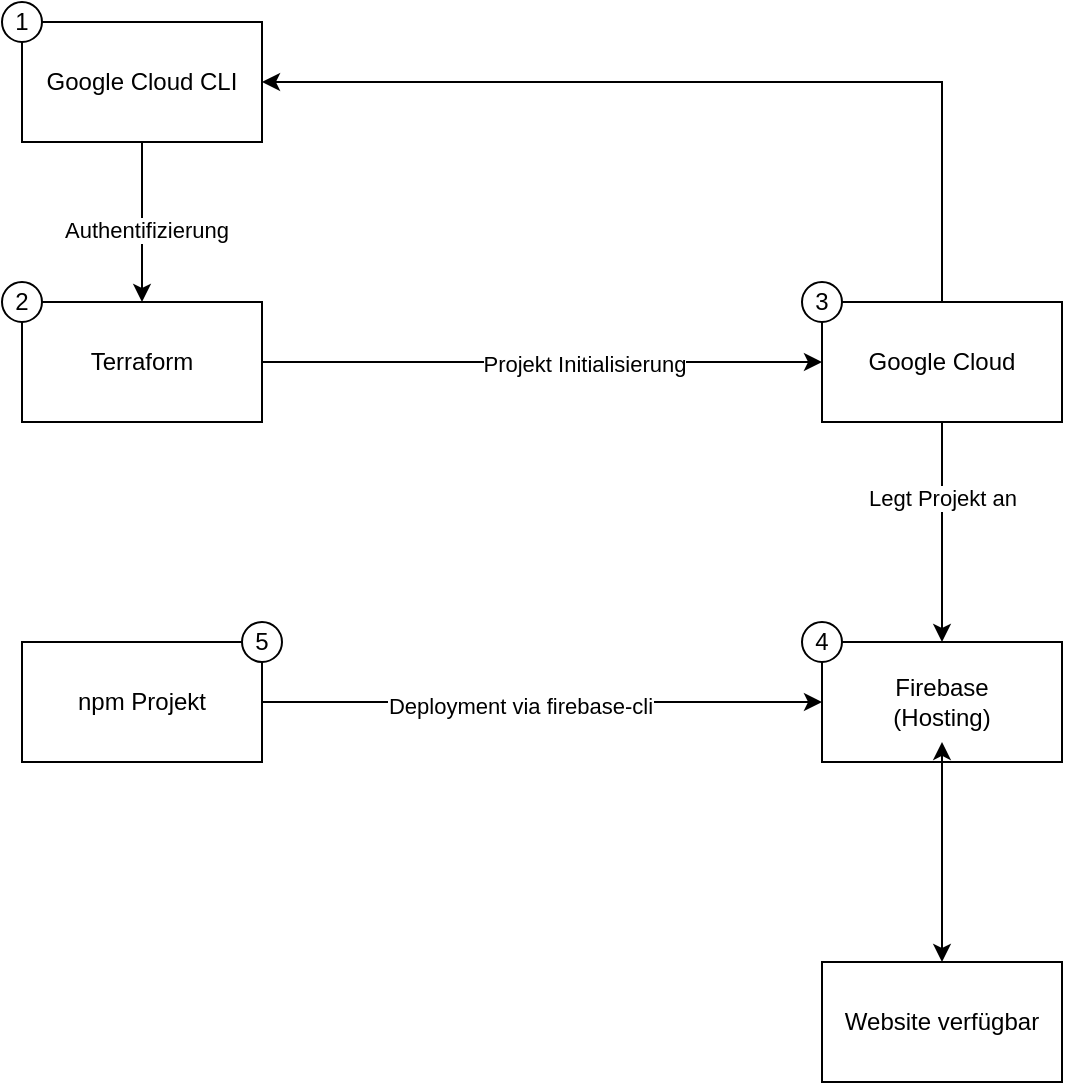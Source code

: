 <mxfile version="24.0.2" type="github">
  <diagram name="Page-1" id="8M24d0M_bvwB77iMiEa7">
    <mxGraphModel dx="2074" dy="1121" grid="1" gridSize="10" guides="1" tooltips="1" connect="1" arrows="1" fold="1" page="1" pageScale="1" pageWidth="827" pageHeight="1169" math="0" shadow="0">
      <root>
        <mxCell id="0" />
        <mxCell id="1" parent="0" />
        <mxCell id="j92I9vUUT_4088bm_M4z-5" style="edgeStyle=orthogonalEdgeStyle;rounded=0;orthogonalLoop=1;jettySize=auto;html=1;entryX=0;entryY=0.5;entryDx=0;entryDy=0;" parent="1" source="j92I9vUUT_4088bm_M4z-1" target="j92I9vUUT_4088bm_M4z-3" edge="1">
          <mxGeometry relative="1" as="geometry" />
        </mxCell>
        <mxCell id="j92I9vUUT_4088bm_M4z-7" value="Projekt Initialisierung" style="edgeLabel;html=1;align=center;verticalAlign=middle;resizable=0;points=[];" parent="j92I9vUUT_4088bm_M4z-5" vertex="1" connectable="0">
          <mxGeometry x="0.15" y="-1" relative="1" as="geometry">
            <mxPoint as="offset" />
          </mxGeometry>
        </mxCell>
        <mxCell id="j92I9vUUT_4088bm_M4z-1" value="Terraform" style="rounded=0;whiteSpace=wrap;html=1;" parent="1" vertex="1">
          <mxGeometry x="120" y="210" width="120" height="60" as="geometry" />
        </mxCell>
        <mxCell id="WAXT94o-7qJCP6YvnNjg-10" style="edgeStyle=orthogonalEdgeStyle;rounded=0;orthogonalLoop=1;jettySize=auto;html=1;" edge="1" parent="1" source="j92I9vUUT_4088bm_M4z-2" target="WAXT94o-7qJCP6YvnNjg-8">
          <mxGeometry relative="1" as="geometry" />
        </mxCell>
        <mxCell id="j92I9vUUT_4088bm_M4z-2" value="Firebase&lt;div&gt;(Hosting)&lt;/div&gt;" style="rounded=0;whiteSpace=wrap;html=1;" parent="1" vertex="1">
          <mxGeometry x="520" y="380" width="120" height="60" as="geometry" />
        </mxCell>
        <mxCell id="j92I9vUUT_4088bm_M4z-4" style="edgeStyle=orthogonalEdgeStyle;rounded=0;orthogonalLoop=1;jettySize=auto;html=1;exitX=0.5;exitY=1;exitDx=0;exitDy=0;entryX=0.5;entryY=0;entryDx=0;entryDy=0;" parent="1" source="j92I9vUUT_4088bm_M4z-3" target="j92I9vUUT_4088bm_M4z-2" edge="1">
          <mxGeometry relative="1" as="geometry">
            <mxPoint x="450" y="310" as="targetPoint" />
          </mxGeometry>
        </mxCell>
        <mxCell id="j92I9vUUT_4088bm_M4z-10" value="Legt Projekt an" style="edgeLabel;html=1;align=center;verticalAlign=middle;resizable=0;points=[];" parent="j92I9vUUT_4088bm_M4z-4" vertex="1" connectable="0">
          <mxGeometry x="-0.309" relative="1" as="geometry">
            <mxPoint as="offset" />
          </mxGeometry>
        </mxCell>
        <mxCell id="j92I9vUUT_4088bm_M4z-14" style="edgeStyle=orthogonalEdgeStyle;rounded=0;orthogonalLoop=1;jettySize=auto;html=1;entryX=1;entryY=0.5;entryDx=0;entryDy=0;" parent="1" source="j92I9vUUT_4088bm_M4z-3" target="j92I9vUUT_4088bm_M4z-11" edge="1">
          <mxGeometry relative="1" as="geometry">
            <Array as="points">
              <mxPoint x="580" y="100" />
            </Array>
          </mxGeometry>
        </mxCell>
        <mxCell id="j92I9vUUT_4088bm_M4z-3" value="Google Cloud" style="rounded=0;whiteSpace=wrap;html=1;" parent="1" vertex="1">
          <mxGeometry x="520" y="210" width="120" height="60" as="geometry" />
        </mxCell>
        <mxCell id="j92I9vUUT_4088bm_M4z-8" style="edgeStyle=orthogonalEdgeStyle;rounded=0;orthogonalLoop=1;jettySize=auto;html=1;entryX=0;entryY=0.5;entryDx=0;entryDy=0;" parent="1" source="j92I9vUUT_4088bm_M4z-6" target="j92I9vUUT_4088bm_M4z-2" edge="1">
          <mxGeometry relative="1" as="geometry" />
        </mxCell>
        <mxCell id="j92I9vUUT_4088bm_M4z-9" value="Deployment via firebase-cli" style="edgeLabel;html=1;align=center;verticalAlign=middle;resizable=0;points=[];" parent="j92I9vUUT_4088bm_M4z-8" vertex="1" connectable="0">
          <mxGeometry x="-0.079" y="-2" relative="1" as="geometry">
            <mxPoint as="offset" />
          </mxGeometry>
        </mxCell>
        <mxCell id="j92I9vUUT_4088bm_M4z-6" value="npm Projekt" style="rounded=0;whiteSpace=wrap;html=1;" parent="1" vertex="1">
          <mxGeometry x="120" y="380" width="120" height="60" as="geometry" />
        </mxCell>
        <mxCell id="j92I9vUUT_4088bm_M4z-12" style="edgeStyle=orthogonalEdgeStyle;rounded=0;orthogonalLoop=1;jettySize=auto;html=1;entryX=0.5;entryY=0;entryDx=0;entryDy=0;" parent="1" source="j92I9vUUT_4088bm_M4z-11" target="j92I9vUUT_4088bm_M4z-1" edge="1">
          <mxGeometry relative="1" as="geometry" />
        </mxCell>
        <mxCell id="j92I9vUUT_4088bm_M4z-13" value="Authentifizierung" style="edgeLabel;html=1;align=center;verticalAlign=middle;resizable=0;points=[];" parent="j92I9vUUT_4088bm_M4z-12" vertex="1" connectable="0">
          <mxGeometry x="0.1" y="2" relative="1" as="geometry">
            <mxPoint as="offset" />
          </mxGeometry>
        </mxCell>
        <mxCell id="j92I9vUUT_4088bm_M4z-11" value="Google Cloud CLI" style="rounded=0;whiteSpace=wrap;html=1;" parent="1" vertex="1">
          <mxGeometry x="120" y="70" width="120" height="60" as="geometry" />
        </mxCell>
        <mxCell id="WAXT94o-7qJCP6YvnNjg-3" value="1" style="ellipse;whiteSpace=wrap;html=1;" vertex="1" parent="1">
          <mxGeometry x="110" y="60" width="20" height="20" as="geometry" />
        </mxCell>
        <mxCell id="WAXT94o-7qJCP6YvnNjg-4" value="2" style="ellipse;whiteSpace=wrap;html=1;" vertex="1" parent="1">
          <mxGeometry x="110" y="200" width="20" height="20" as="geometry" />
        </mxCell>
        <mxCell id="WAXT94o-7qJCP6YvnNjg-5" value="3" style="ellipse;whiteSpace=wrap;html=1;" vertex="1" parent="1">
          <mxGeometry x="510" y="200" width="20" height="20" as="geometry" />
        </mxCell>
        <mxCell id="WAXT94o-7qJCP6YvnNjg-6" value="4" style="ellipse;whiteSpace=wrap;html=1;" vertex="1" parent="1">
          <mxGeometry x="510" y="370" width="20" height="20" as="geometry" />
        </mxCell>
        <mxCell id="WAXT94o-7qJCP6YvnNjg-7" value="5" style="ellipse;whiteSpace=wrap;html=1;" vertex="1" parent="1">
          <mxGeometry x="230" y="370" width="20" height="20" as="geometry" />
        </mxCell>
        <mxCell id="WAXT94o-7qJCP6YvnNjg-8" value="Website verfügbar" style="rounded=0;whiteSpace=wrap;html=1;" vertex="1" parent="1">
          <mxGeometry x="520" y="540" width="120" height="60" as="geometry" />
        </mxCell>
        <mxCell id="WAXT94o-7qJCP6YvnNjg-9" style="edgeStyle=orthogonalEdgeStyle;rounded=0;orthogonalLoop=1;jettySize=auto;html=1;exitX=0.5;exitY=1;exitDx=0;exitDy=0;entryX=0.5;entryY=0.833;entryDx=0;entryDy=0;entryPerimeter=0;" edge="1" parent="1" source="j92I9vUUT_4088bm_M4z-2" target="j92I9vUUT_4088bm_M4z-2">
          <mxGeometry relative="1" as="geometry" />
        </mxCell>
      </root>
    </mxGraphModel>
  </diagram>
</mxfile>
